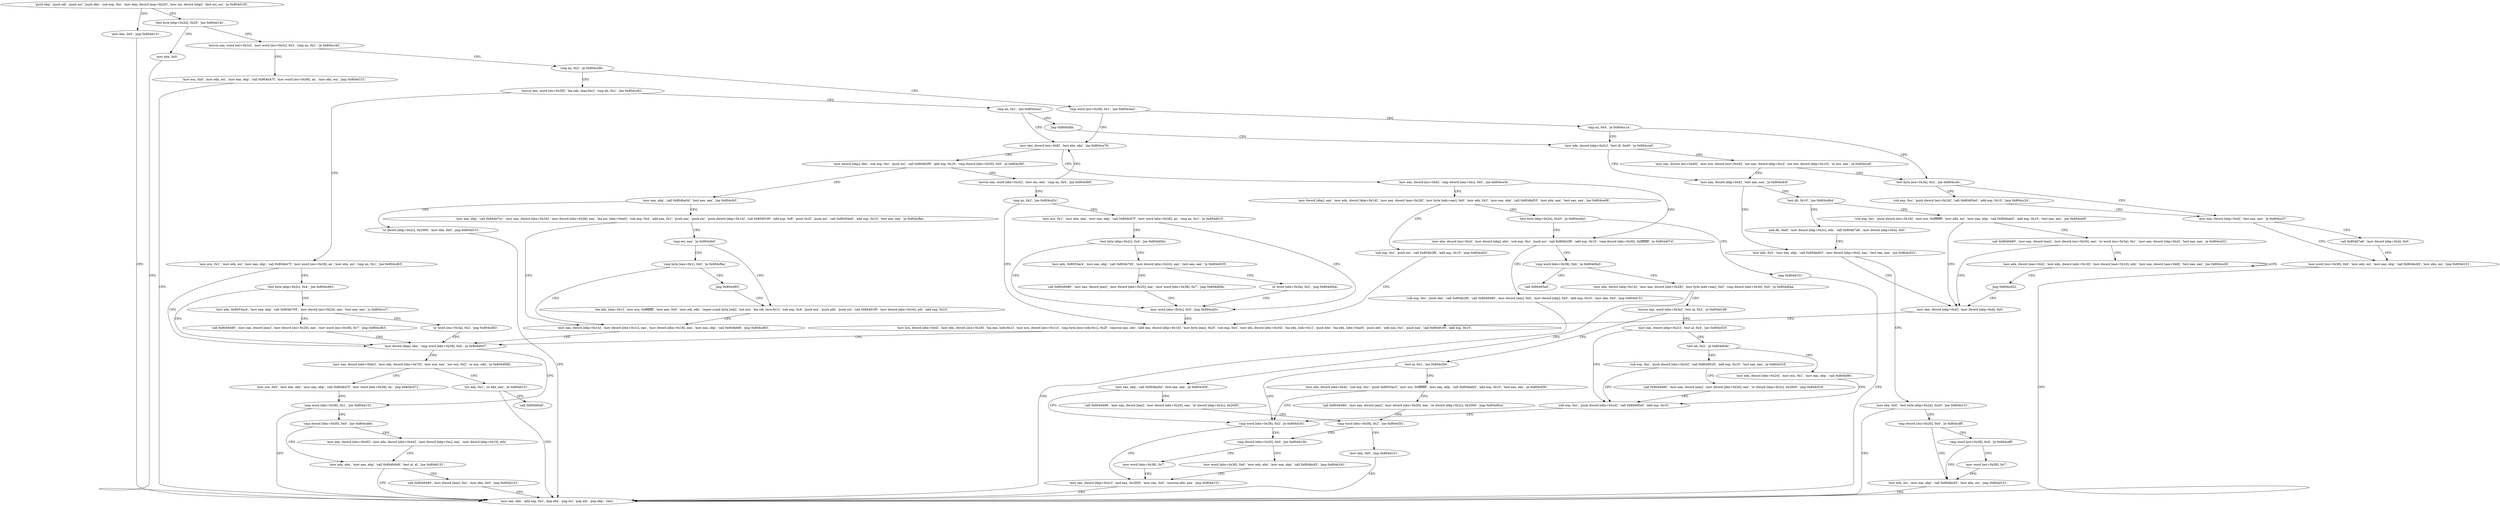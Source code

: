 digraph "func" {
"134532019" [label = "'push ebp', 'push edi', 'push esi', 'push ebx', 'sub esp, 0xc', 'mov ebp, dword [esp+0x20]', 'mov esi, dword [ebp]', 'test esi, esi', 'je 0x804d145', " ]
"134533445" [label = "'mov ebx, 0x0', 'jmp 0x804d151', " ]
"134532041" [label = "'test byte [ebp+0x2d], 0x20', 'jne 0x804d14c', " ]
"134533457" [label = "'mov eax, ebx', 'add esp, 0xc', 'pop ebx', 'pop esi', 'pop edi', 'pop ebp', 'retn', " ]
"134533452" [label = "'mov ebx, 0x0', " ]
"134532051" [label = "'movzx eax, word [esi+0x3c]', 'mov word [esi+0x3c], 0x3', 'cmp ax, 0x1', 'je 0x804cc4d', " ]
"134532173" [label = "'mov ecx, 0x0', 'mov edx, esi', 'mov eax, ebp', 'call 0x804b47f', 'mov word [esi+0x38], ax', 'mov ebx, esi', 'jmp 0x804d151', " ]
"134532067" [label = "'cmp ax, 0x2', 'je 0x804cc66', " ]
"134532198" [label = "'movzx eax, word [esi+0x38]', 'lea edx, [eax-0xc]', 'cmp dx, 0x1', 'jbe 0x804cc82', " ]
"134532073" [label = "'cmp word [esi+0x38], 0x1', 'jne 0x804cea2', " ]
"134532226" [label = "'mov ecx, 0x1', 'mov edx, esi', 'mov eax, ebp', 'call 0x804b47f', 'mov word [esi+0x38], ax', 'mov ebx, esi', 'cmp ax, 0x1', 'jne 0x804cd63', " ]
"134532211" [label = "'cmp ax, 0x1', 'jne 0x804cea2', " ]
"134532770" [label = "'mov ebx, dword [esi+0x8]', 'test ebx, ebx', 'jne 0x804ce79', " ]
"134532084" [label = "'cmp ax, 0x4', 'je 0x804cc1a', " ]
"134532451" [label = "'mov dword [ebp], ebx', 'cmp word [ebx+0x38], 0xb', 'je 0x804d047', " ]
"134532256" [label = "'test byte [ebp+0x2c], 0x4', 'jne 0x804cd63', " ]
"134532221" [label = "'jmp 0x804cbfa', " ]
"134532729" [label = "'mov dword [ebp], ebx', 'sub esp, 0xc', 'push esi', 'call 0x804b2f9', 'add esp, 0x10', 'cmp dword [ebx+0x30], 0x0', 'je 0x804cf4f', " ]
"134532777" [label = "'mov eax, dword [esi+0x4]', 'cmp dword [eax+0xc], 0x0', 'jne 0x804ce3e', " ]
"134532122" [label = "'test byte [esi+0x3a], 0x2', 'jne 0x804ccdc', " ]
"134532090" [label = "'mov edx, dword [ebp+0x2c]', 'test dl, 0x40', 'je 0x804ccef', " ]
"134533191" [label = "'mov eax, dword [ebx+0x6c]', 'mov edx, dword [ebx+0x70]', 'mov ecx, eax', 'xor ecx, 0x2', 'or ecx, edx', 'je 0x804d066', " ]
"134532465" [label = "'cmp word [ebx+0x38], 0x1', 'jne 0x804d151', " ]
"134532266" [label = "'mov edx, 0x8053ac4', 'mov eax, ebp', 'call 0x804b765', 'mov dword [esi+0x24], eax', 'test eax, eax', 'js 0x804ccc7', " ]
"134532943" [label = "'mov eax, ebp', 'call 0x804ba5d', 'test eax, eax', 'jne 0x804cfcf', " ]
"134532754" [label = "'movzx eax, word [ebx+0x3c]', 'mov esi, ebx', 'cmp ax, 0x4', 'jne 0x804cfe8', " ]
"134532670" [label = "'mov dword [ebp], eax', 'mov edx, dword [ebp+0x14]', 'mov eax, dword [eax+0x28]', 'mov byte [edx+eax], 0x0', 'mov edx, 0x3', 'mov eax, ebp', 'call 0x804bd53', 'mov ebx, eax', 'test eax, eax', 'jne 0x804ce68', " ]
"134532786" [label = "'mov ebx, dword [esi+0x4]', 'mov dword [ebp], ebx', 'sub esp, 0xc', 'push esi', 'call 0x804b2f9', 'add esp, 0x10', 'cmp dword [ebx+0x30], 0xffffffff', 'je 0x804d07d', " ]
"134532316" [label = "'sub esp, 0xc', 'push dword [esi+0x24]', 'call 0x80495e0', 'add esp, 0x10', 'jmp 0x804cc24', " ]
"134532132" [label = "'mov eax, dword [ebp+0x4]', 'test eax, eax', 'je 0x804cc37', " ]
"134532335" [label = "'mov eax, dword [ebp+0x4]', 'test eax, eax', 'je 0x804cdc6', " ]
"134532102" [label = "'mov eax, dword [esi+0x40]', 'mov ecx, dword [esi+0x44]', 'xor eax, dword [ebp+0xc]', 'xor ecx, dword [ebp+0x10]', 'or ecx, eax', 'je 0x804ccef', " ]
"134533222" [label = "'mov ecx, 0x0', 'mov edx, ebx', 'mov eax, ebp', 'call 0x804b47f', 'mov word [ebx+0x38], ax', 'jmp 0x804cd71', " ]
"134533206" [label = "'xor eax, 0x1', 'or edx, eax', 'je 0x804d151', " ]
"134532476" [label = "'cmp dword [ebx+0x30], 0x0', 'jne 0x804cd8e', " ]
"134532295" [label = "'call 0x8049480', 'mov eax, dword [eax]', 'mov dword [esi+0x20], eax', 'mov word [esi+0x38], 0x7', 'jmp 0x804cd63', " ]
"134532285" [label = "'or word [esi+0x3a], 0x2', 'jmp 0x804cd63', " ]
"134533071" [label = "'or dword [ebp+0x2c], 0x2000', 'mov ebx, 0x0', 'jmp 0x804d151', " ]
"134532954" [label = "'mov eax, ebp', 'call 0x804b7e1', 'mov eax, dword [ebx+0x34]', 'mov dword [ebx+0x28], eax', 'lea esi, [ebx+0xa0]', 'sub esp, 0x4', 'add eax, 0x1', 'push eax', 'push esi', 'push dword [ebp+0x14]', 'call 0x80491f0', 'add esp, 0x8', 'push 0x2f', 'push esi', 'call 0x80494e0', 'add esp, 0x10', 'test eax, eax', 'je 0x804cfba', " ]
"134533096" [label = "'cmp ax, 0x2', 'jne 0x804cd2c', " ]
"134532712" [label = "'sub esp, 0xc', 'push esi', 'call 0x804b2f9', 'add esp, 0x10', 'jmp 0x804cd2c', " ]
"134532701" [label = "'test byte [ebp+0x2d], 0x20', 'je 0x804ceb2', " ]
"134533245" [label = "'sub esp, 0xc', 'push ebx', 'call 0x804b2f9', 'call 0x8049480', 'mov dword [eax], 0x0', 'mov dword [ebp], 0x0', 'add esp, 0x10', 'mov ebx, 0x0', 'jmp 0x804d151', " ]
"134532814" [label = "'cmp word [ebx+0x38], 0xb', 'je 0x804d0a5', " ]
"134532151" [label = "'mov word [esi+0x38], 0x6', 'mov edx, esi', 'mov eax, ebp', 'call 0x804bc83', 'mov ebx, esi', 'jmp 0x804d151', " ]
"134532139" [label = "'call 0x804b7a6', 'mov dword [ebp+0x4], 0x0', " ]
"134532550" [label = "'mov edx, 0x3', 'mov eax, ebp', 'call 0x804bd53', 'mov dword [ebp+0x4], eax', 'test eax, eax', 'jne 0x804cd22', " ]
"134532346" [label = "'test dh, 0x10', 'jne 0x804cdb4', " ]
"134533217" [label = "'call 0x80495a0', " ]
"134532494" [label = "'mov edx, ebx', 'mov eax, ebp', 'call 0x804b948', 'test al, al', 'jne 0x804d151', " ]
"134532482" [label = "'mov eax, dword [ebx+0x40]', 'mov edx, dword [ebx+0x44]', 'mov dword [ebp+0xc], eax', 'mov dword [ebp+0x10], edx', " ]
"134533050" [label = "'mov eax, dword [ebp+0x14]', 'mov dword [ebx+0x1c], eax', 'mov dword [ebx+0x18], eax', 'mov eax, ebp', 'call 0x804b6fd', 'jmp 0x804cd63', " ]
"134533007" [label = "'cmp esi, eax', 'je 0x804cfe0', " ]
"134532396" [label = "'mov ecx, dword [ebx+0x4]', 'mov edx, dword [ecx+0x28]', 'lea eax, [edx-0x1]', 'mov ecx, dword [ecx+0x1c]', 'cmp byte [ecx+edx-0x1], 0x2f', 'cmovne eax, edx', 'add eax, dword [ebp+0x14]', 'mov byte [eax], 0x2f', 'sub esp, 0x4', 'mov edi, dword [ebx+0x34]', 'lea edx, [edi+0x1]', 'push edx', 'lea edx, [ebx+0xa0]', 'push edx', 'add eax, 0x1', 'push eax', 'call 0x80491f0', 'add esp, 0x10', " ]
"134533106" [label = "'mov ecx, 0x1', 'mov edx, ebx', 'mov eax, ebp', 'call 0x804b47f', 'mov word [ebx+0x38], ax', 'cmp ax, 0x1', 'je 0x804d015', " ]
"134532707" [label = "'jmp 0x804d151', " ]
"134533285" [label = "'call 0x80495a0', " ]
"134532825" [label = "'mov edx, dword [ebp+0x14]', 'mov eax, dword [ebx+0x28]', 'mov byte [edx+eax], 0x0', 'cmp dword [ebx+0x30], 0x0', 'je 0x804d0aa', " ]
"134532386" [label = "'mov ebx, dword [ebp+0x4]', 'mov dword [ebp+0x4], 0x0', " ]
"134532573" [label = "'mov ebx, 0x0', 'test byte [ebp+0x2d], 0x20', 'jne 0x804d151', " ]
"134532532" [label = "'and dh, 0xef', 'mov dword [ebp+0x2c], edx', 'call 0x804b7a6', 'mov dword [ebp+0x4], 0x0', " ]
"134532355" [label = "'sub esp, 0xc', 'push dword [esi+0x18]', 'mov ecx, 0xffffffff', 'mov edx, esi', 'mov eax, ebp', 'call 0x804bab5', 'add esp, 0x10', 'test eax, eax', 'jne 0x804ce0f', " ]
"134532511" [label = "'call 0x8049480', 'mov dword [eax], 0xc', 'mov ebx, 0x0', 'jmp 0x804d151', " ]
"134533088" [label = "'cmp byte [eax+0x1], 0x0', 'je 0x804cfba', " ]
"134533011" [label = "'lea edx, [eax+0x1]', 'mov ecx, 0xffffffff', 'mov eax, 0x0', 'mov edi, edx', 'repne scasb byte [edi]', 'not ecx', 'lea edi, [ecx-0x1]', 'sub esp, 0x4', 'push ecx', 'push edx', 'push esi', 'call 0x80491f0', 'mov dword [ebx+0x34], edi', 'add esp, 0x10', " ]
"134533141" [label = "'test byte [ebp+0x2c], 0x4', 'jne 0x804d00a', " ]
"134533130" [label = "'mov word [ebx+0x3c], 0x3', 'jmp 0x804cd2c', " ]
"134533290" [label = "'mov eax, ebp', 'call 0x804ba5d', 'test eax, eax', 'je 0x804cf26', " ]
"134532845" [label = "'movzx eax, word [ebx+0x3a]', 'test al, 0x2', 'je 0x804d108', " ]
"134532588" [label = "'cmp dword [esi+0x20], 0x0', 'je 0x804cdff', " ]
"134532623" [label = "'call 0x8049480', 'mov eax, dword [eax]', 'mov dword [esi+0x20], eax', 'or word [esi+0x3a], 0x1', 'mov eax, dword [ebp+0x4]', 'test eax, eax', 'je 0x804cd22', " ]
"134533094" [label = "'jmp 0x804cf93', " ]
"134533147" [label = "'mov edx, 0x8053ac4', 'mov eax, ebp', 'call 0x804b765', 'mov dword [ebx+0x24], eax', 'test eax, eax', 'js 0x804d035', " ]
"134532902" [label = "'cmp word [ebx+0x38], 0x2', 'je 0x804d161', " ]
"134533305" [label = "'call 0x8049480', 'mov eax, dword [eax]', 'mov dword [ebx+0x20], eax', 'or dword [ebp+0x2c], 0x2000', " ]
"134533384" [label = "'test al, 0x1', 'jne 0x804cf26', " ]
"134532857" [label = "'mov eax, dword [ebp+0x2c]', 'test al, 0x4', 'jne 0x804cf18', " ]
"134532607" [label = "'mov edx, esi', 'mov eax, ebp', 'call 0x804bc83', 'mov ebx, esi', 'jmp 0x804d151', " ]
"134532594" [label = "'cmp word [esi+0x38], 0x4', 'je 0x804cdff', " ]
"134532649" [label = "'mov edx, dword [eax+0x4]', 'mov edx, dword [edx+0x18]', 'mov dword [eax+0x18], edx', 'mov eax, dword [eax+0x8]', 'test eax, eax', 'jne 0x804ce29', " ]
"134533173" [label = "'call 0x8049480', 'mov eax, dword [eax]', 'mov dword [ebx+0x20], eax', 'mov word [ebx+0x38], 0x7', 'jmp 0x804d00a', " ]
"134533166" [label = "'or word [ebx+0x3a], 0x2', 'jmp 0x804d00a', " ]
"134533473" [label = "'mov eax, dword [ebp+0x2c]', 'and eax, 0x2000', 'mov eax, 0x0', 'cmovne ebx, eax', 'jmp 0x804d151', " ]
"134532913" [label = "'cmp dword [ebx+0x20], 0x0', 'jne 0x804d15b', " ]
"134533322" [label = "'cmp word [ebx+0x38], 0x2', 'jne 0x804cf31', " ]
"134533392" [label = "'mov edx, dword [ebx+0x4]', 'sub esp, 0xc', 'push 0x8053ac3', 'mov ecx, 0xffffffff', 'mov eax, ebp', 'call 0x804bab5', 'add esp, 0x10', 'test eax, eax', 'je 0x804cf26', " ]
"134532888" [label = "'sub esp, 0xc', 'push dword [ebx+0x24]', 'call 0x80495e0', 'add esp, 0x10', " ]
"134532864" [label = "'test ah, 0x2', 'je 0x804d0dc', " ]
"134532601" [label = "'mov word [esi+0x38], 0x7', " ]
"134532665" [label = "'jmp 0x804cd22', " ]
"134533467" [label = "'mov word [ebx+0x38], 0x7', " ]
"134532923" [label = "'mov word [ebx+0x38], 0x6', 'mov edx, ebx', 'mov eax, ebp', 'call 0x804bc83', 'jmp 0x804d161', " ]
"134533333" [label = "'mov ebx, 0x0', 'jmp 0x804d151', " ]
"134533426" [label = "'call 0x8049480', 'mov eax, dword [eax]', 'mov dword [ebx+0x20], eax', 'or dword [ebp+0x2c], 0x2000', 'jmp 0x804d0ca', " ]
"134533340" [label = "'sub esp, 0xc', 'push dword [ebx+0x24]', 'call 0x8049520', 'add esp, 0x10', 'test eax, eax', 'je 0x804cf18', " ]
"134532873" [label = "'mov edx, dword [ebx+0x24]', 'mov ecx, 0x1', 'mov eax, ebp', 'call 0x804b9fc', " ]
"134533362" [label = "'call 0x8049480', 'mov eax, dword [eax]', 'mov dword [ebx+0x20], eax', 'or dword [ebp+0x2c], 0x2000', 'jmp 0x804cf18', " ]
"134532019" -> "134533445" [ label = "CFG" ]
"134532019" -> "134532041" [ label = "CFG" ]
"134533445" -> "134533457" [ label = "CFG" ]
"134532041" -> "134533452" [ label = "CFG" ]
"134532041" -> "134532051" [ label = "CFG" ]
"134533452" -> "134533457" [ label = "CFG" ]
"134532051" -> "134532173" [ label = "CFG" ]
"134532051" -> "134532067" [ label = "CFG" ]
"134532173" -> "134533457" [ label = "CFG" ]
"134532067" -> "134532198" [ label = "CFG" ]
"134532067" -> "134532073" [ label = "CFG" ]
"134532198" -> "134532226" [ label = "CFG" ]
"134532198" -> "134532211" [ label = "CFG" ]
"134532073" -> "134532770" [ label = "CFG" ]
"134532073" -> "134532084" [ label = "CFG" ]
"134532226" -> "134532451" [ label = "CFG" ]
"134532226" -> "134532256" [ label = "CFG" ]
"134532211" -> "134532770" [ label = "CFG" ]
"134532211" -> "134532221" [ label = "CFG" ]
"134532770" -> "134532729" [ label = "CFG" ]
"134532770" -> "134532777" [ label = "CFG" ]
"134532084" -> "134532122" [ label = "CFG" ]
"134532084" -> "134532090" [ label = "CFG" ]
"134532451" -> "134533191" [ label = "CFG" ]
"134532451" -> "134532465" [ label = "CFG" ]
"134532256" -> "134532451" [ label = "CFG" ]
"134532256" -> "134532266" [ label = "CFG" ]
"134532221" -> "134532090" [ label = "CFG" ]
"134532729" -> "134532943" [ label = "CFG" ]
"134532729" -> "134532754" [ label = "CFG" ]
"134532777" -> "134532670" [ label = "CFG" ]
"134532777" -> "134532786" [ label = "CFG" ]
"134532122" -> "134532316" [ label = "CFG" ]
"134532122" -> "134532132" [ label = "CFG" ]
"134532090" -> "134532335" [ label = "CFG" ]
"134532090" -> "134532102" [ label = "CFG" ]
"134533191" -> "134533222" [ label = "CFG" ]
"134533191" -> "134533206" [ label = "CFG" ]
"134532465" -> "134533457" [ label = "CFG" ]
"134532465" -> "134532476" [ label = "CFG" ]
"134532266" -> "134532295" [ label = "CFG" ]
"134532266" -> "134532285" [ label = "CFG" ]
"134532943" -> "134533071" [ label = "CFG" ]
"134532943" -> "134532954" [ label = "CFG" ]
"134532754" -> "134533096" [ label = "CFG" ]
"134532754" -> "134532770" [ label = "CFG" ]
"134532670" -> "134532712" [ label = "CFG" ]
"134532670" -> "134532701" [ label = "CFG" ]
"134532786" -> "134533245" [ label = "CFG" ]
"134532786" -> "134532814" [ label = "CFG" ]
"134532316" -> "134532132" [ label = "CFG" ]
"134532132" -> "134532151" [ label = "CFG" ]
"134532132" -> "134532139" [ label = "CFG" ]
"134532335" -> "134532550" [ label = "CFG" ]
"134532335" -> "134532346" [ label = "CFG" ]
"134532102" -> "134532335" [ label = "CFG" ]
"134532102" -> "134532122" [ label = "CFG" ]
"134533222" -> "134532465" [ label = "CFG" ]
"134533206" -> "134533457" [ label = "CFG" ]
"134533206" -> "134533217" [ label = "CFG" ]
"134532476" -> "134532494" [ label = "CFG" ]
"134532476" -> "134532482" [ label = "CFG" ]
"134532295" -> "134532451" [ label = "CFG" ]
"134532285" -> "134532451" [ label = "CFG" ]
"134533071" -> "134533457" [ label = "CFG" ]
"134532954" -> "134533050" [ label = "CFG" ]
"134532954" -> "134533007" [ label = "CFG" ]
"134533096" -> "134532396" [ label = "CFG" ]
"134533096" -> "134533106" [ label = "CFG" ]
"134532712" -> "134532396" [ label = "CFG" ]
"134532701" -> "134532786" [ label = "CFG" ]
"134532701" -> "134532707" [ label = "CFG" ]
"134533245" -> "134533457" [ label = "CFG" ]
"134532814" -> "134533285" [ label = "CFG" ]
"134532814" -> "134532825" [ label = "CFG" ]
"134532151" -> "134533457" [ label = "CFG" ]
"134532139" -> "134532151" [ label = "CFG" ]
"134532550" -> "134532386" [ label = "CFG" ]
"134532550" -> "134532573" [ label = "CFG" ]
"134532346" -> "134532532" [ label = "CFG" ]
"134532346" -> "134532355" [ label = "CFG" ]
"134532494" -> "134533457" [ label = "CFG" ]
"134532494" -> "134532511" [ label = "CFG" ]
"134532482" -> "134532494" [ label = "CFG" ]
"134533050" -> "134532451" [ label = "CFG" ]
"134533007" -> "134533088" [ label = "CFG" ]
"134533007" -> "134533011" [ label = "CFG" ]
"134532396" -> "134532451" [ label = "CFG" ]
"134533106" -> "134533141" [ label = "CFG" ]
"134533106" -> "134533130" [ label = "CFG" ]
"134532707" -> "134533457" [ label = "CFG" ]
"134532825" -> "134533290" [ label = "CFG" ]
"134532825" -> "134532845" [ label = "CFG" ]
"134532386" -> "134532396" [ label = "CFG" ]
"134532573" -> "134533457" [ label = "CFG" ]
"134532573" -> "134532588" [ label = "CFG" ]
"134532532" -> "134532550" [ label = "CFG" ]
"134532355" -> "134532623" [ label = "CFG" ]
"134532355" -> "134532386" [ label = "CFG" ]
"134532511" -> "134533457" [ label = "CFG" ]
"134533088" -> "134533050" [ label = "CFG" ]
"134533088" -> "134533094" [ label = "CFG" ]
"134533011" -> "134533050" [ label = "CFG" ]
"134533141" -> "134533130" [ label = "CFG" ]
"134533141" -> "134533147" [ label = "CFG" ]
"134533130" -> "134532396" [ label = "CFG" ]
"134533290" -> "134532902" [ label = "CFG" ]
"134533290" -> "134533305" [ label = "CFG" ]
"134532845" -> "134533384" [ label = "CFG" ]
"134532845" -> "134532857" [ label = "CFG" ]
"134532588" -> "134532607" [ label = "CFG" ]
"134532588" -> "134532594" [ label = "CFG" ]
"134532623" -> "134532386" [ label = "CFG" ]
"134532623" -> "134532649" [ label = "CFG" ]
"134533094" -> "134533011" [ label = "CFG" ]
"134533147" -> "134533173" [ label = "CFG" ]
"134533147" -> "134533166" [ label = "CFG" ]
"134532902" -> "134533473" [ label = "CFG" ]
"134532902" -> "134532913" [ label = "CFG" ]
"134533305" -> "134533322" [ label = "CFG" ]
"134533384" -> "134532902" [ label = "CFG" ]
"134533384" -> "134533392" [ label = "CFG" ]
"134532857" -> "134532888" [ label = "CFG" ]
"134532857" -> "134532864" [ label = "CFG" ]
"134532607" -> "134533457" [ label = "CFG" ]
"134532594" -> "134532607" [ label = "CFG" ]
"134532594" -> "134532601" [ label = "CFG" ]
"134532649" -> "134532649" [ label = "CFG" ]
"134532649" -> "134532665" [ label = "CFG" ]
"134533173" -> "134533130" [ label = "CFG" ]
"134533166" -> "134533130" [ label = "CFG" ]
"134533473" -> "134533457" [ label = "CFG" ]
"134532913" -> "134533467" [ label = "CFG" ]
"134532913" -> "134532923" [ label = "CFG" ]
"134533322" -> "134532913" [ label = "CFG" ]
"134533322" -> "134533333" [ label = "CFG" ]
"134533392" -> "134532902" [ label = "CFG" ]
"134533392" -> "134533426" [ label = "CFG" ]
"134532888" -> "134532902" [ label = "CFG" ]
"134532864" -> "134533340" [ label = "CFG" ]
"134532864" -> "134532873" [ label = "CFG" ]
"134532601" -> "134532607" [ label = "CFG" ]
"134532665" -> "134532386" [ label = "CFG" ]
"134533467" -> "134533473" [ label = "CFG" ]
"134532923" -> "134533473" [ label = "CFG" ]
"134533333" -> "134533457" [ label = "CFG" ]
"134533426" -> "134533322" [ label = "CFG" ]
"134533340" -> "134532888" [ label = "CFG" ]
"134533340" -> "134533362" [ label = "CFG" ]
"134532873" -> "134532888" [ label = "CFG" ]
"134533362" -> "134532888" [ label = "CFG" ]
}
